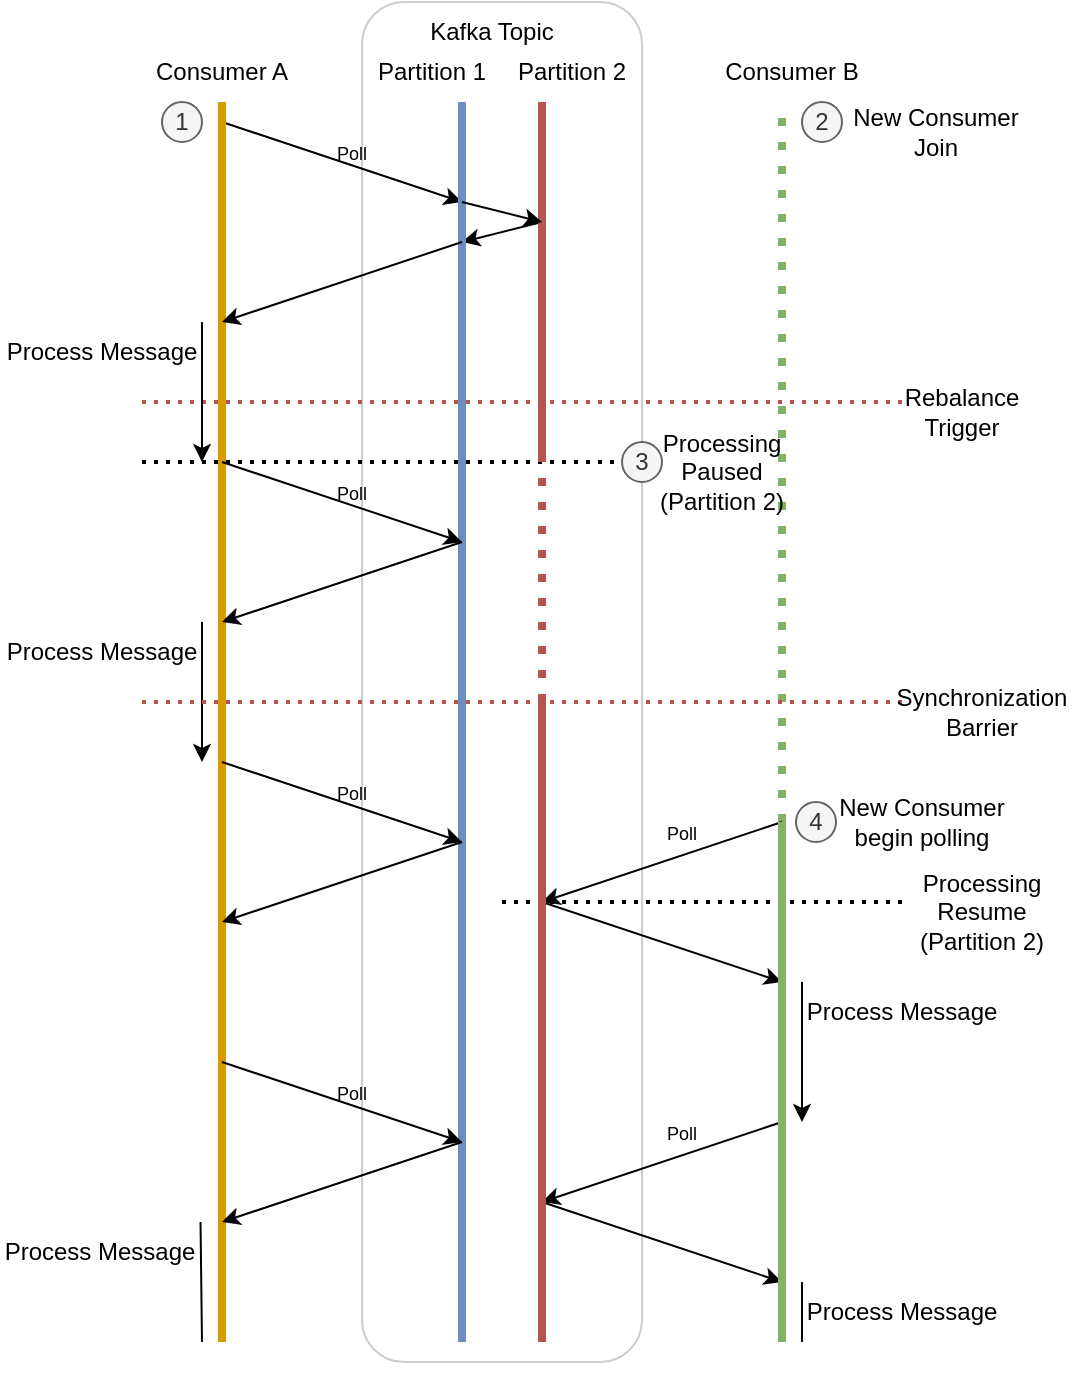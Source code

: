 <mxfile version="21.5.2" type="github">
  <diagram name="페이지-1" id="Xa38Sybxr32NkZHonVsy">
    <mxGraphModel dx="3362" dy="1332" grid="1" gridSize="10" guides="1" tooltips="1" connect="1" arrows="1" fold="1" page="1" pageScale="1" pageWidth="1169" pageHeight="827" math="0" shadow="0">
      <root>
        <mxCell id="0" />
        <mxCell id="1" parent="0" />
        <mxCell id="pZGgupdEHR9cw1bb7QeQ-54" value="" style="rounded=1;whiteSpace=wrap;html=1;fillColor=none;opacity=20;" vertex="1" parent="1">
          <mxGeometry x="-2090" y="30" width="140" height="680" as="geometry" />
        </mxCell>
        <mxCell id="PRsRDHQmLPShGL4FB_sg-12" value="" style="endArrow=classic;html=1;rounded=0;" parent="1" edge="1">
          <mxGeometry width="50" height="50" relative="1" as="geometry">
            <mxPoint x="-2000" y="140" as="sourcePoint" />
            <mxPoint x="-2040" y="150" as="targetPoint" />
          </mxGeometry>
        </mxCell>
        <mxCell id="PRsRDHQmLPShGL4FB_sg-14" value="" style="endArrow=classic;html=1;rounded=0;" parent="1" edge="1">
          <mxGeometry width="50" height="50" relative="1" as="geometry">
            <mxPoint x="-2160" y="90" as="sourcePoint" />
            <mxPoint x="-2040" y="130" as="targetPoint" />
          </mxGeometry>
        </mxCell>
        <mxCell id="PRsRDHQmLPShGL4FB_sg-30" value="1" style="ellipse;whiteSpace=wrap;html=1;aspect=fixed;fillColor=#f5f5f5;fontColor=#333333;strokeColor=#666666;" parent="1" vertex="1">
          <mxGeometry x="-2190" y="80" width="20" height="20" as="geometry" />
        </mxCell>
        <mxCell id="PRsRDHQmLPShGL4FB_sg-46" value="" style="endArrow=none;dashed=1;html=1;rounded=0;fillColor=#f8cecc;strokeColor=#b85450;strokeWidth=2;dashPattern=1 2;" parent="1" edge="1">
          <mxGeometry width="50" height="50" relative="1" as="geometry">
            <mxPoint x="-2200" y="230" as="sourcePoint" />
            <mxPoint x="-1820" y="230" as="targetPoint" />
          </mxGeometry>
        </mxCell>
        <mxCell id="PRsRDHQmLPShGL4FB_sg-63" value="" style="endArrow=none;dashed=1;html=1;rounded=0;strokeWidth=2;dashPattern=1 2;" parent="1" edge="1">
          <mxGeometry width="50" height="50" relative="1" as="geometry">
            <mxPoint x="-2200" y="260" as="sourcePoint" />
            <mxPoint x="-1960" y="260" as="targetPoint" />
          </mxGeometry>
        </mxCell>
        <mxCell id="PRsRDHQmLPShGL4FB_sg-77" value="Process Message" style="text;html=1;strokeColor=none;fillColor=none;align=center;verticalAlign=middle;whiteSpace=wrap;rounded=0;" parent="1" vertex="1">
          <mxGeometry x="-2270" y="190" width="100" height="30" as="geometry" />
        </mxCell>
        <mxCell id="pZGgupdEHR9cw1bb7QeQ-1" value="" style="endArrow=none;html=1;rounded=0;fillColor=#ffe6cc;strokeColor=#d79b00;strokeWidth=4;jumpStyle=none;" edge="1" parent="1">
          <mxGeometry width="50" height="50" relative="1" as="geometry">
            <mxPoint x="-2160" y="700" as="sourcePoint" />
            <mxPoint x="-2160" y="80" as="targetPoint" />
          </mxGeometry>
        </mxCell>
        <mxCell id="pZGgupdEHR9cw1bb7QeQ-2" value="Consumer A" style="text;html=1;strokeColor=none;fillColor=none;align=center;verticalAlign=middle;whiteSpace=wrap;rounded=0;" vertex="1" parent="1">
          <mxGeometry x="-2195" y="50" width="70" height="30" as="geometry" />
        </mxCell>
        <mxCell id="pZGgupdEHR9cw1bb7QeQ-3" value="" style="endArrow=none;html=1;rounded=0;fillColor=#dae8fc;strokeColor=#6c8ebf;strokeWidth=4;" edge="1" parent="1">
          <mxGeometry width="50" height="50" relative="1" as="geometry">
            <mxPoint x="-2040" y="700" as="sourcePoint" />
            <mxPoint x="-2040" y="80" as="targetPoint" />
          </mxGeometry>
        </mxCell>
        <mxCell id="pZGgupdEHR9cw1bb7QeQ-4" value="Kafka Topic" style="text;html=1;strokeColor=none;fillColor=none;align=center;verticalAlign=middle;whiteSpace=wrap;rounded=0;" vertex="1" parent="1">
          <mxGeometry x="-2060" y="30" width="70" height="30" as="geometry" />
        </mxCell>
        <mxCell id="pZGgupdEHR9cw1bb7QeQ-5" value="" style="endArrow=none;html=1;rounded=0;fillColor=#f8cecc;strokeColor=#b85450;strokeWidth=4;" edge="1" parent="1">
          <mxGeometry width="50" height="50" relative="1" as="geometry">
            <mxPoint x="-2000" y="260" as="sourcePoint" />
            <mxPoint x="-2000" y="80" as="targetPoint" />
          </mxGeometry>
        </mxCell>
        <mxCell id="pZGgupdEHR9cw1bb7QeQ-6" value="" style="endArrow=none;html=1;rounded=0;fillColor=#d5e8d4;strokeColor=#82b366;strokeWidth=4;dashed=1;dashPattern=1 2;" edge="1" parent="1">
          <mxGeometry width="50" height="50" relative="1" as="geometry">
            <mxPoint x="-1880" y="440" as="sourcePoint" />
            <mxPoint x="-1880" y="80" as="targetPoint" />
          </mxGeometry>
        </mxCell>
        <mxCell id="pZGgupdEHR9cw1bb7QeQ-7" value="Partition 1" style="text;html=1;strokeColor=none;fillColor=none;align=center;verticalAlign=middle;whiteSpace=wrap;rounded=0;" vertex="1" parent="1">
          <mxGeometry x="-2090" y="50" width="70" height="30" as="geometry" />
        </mxCell>
        <mxCell id="pZGgupdEHR9cw1bb7QeQ-8" value="Partition 2" style="text;html=1;strokeColor=none;fillColor=none;align=center;verticalAlign=middle;whiteSpace=wrap;rounded=0;" vertex="1" parent="1">
          <mxGeometry x="-2020" y="50" width="70" height="30" as="geometry" />
        </mxCell>
        <mxCell id="pZGgupdEHR9cw1bb7QeQ-9" value="Consumer B" style="text;html=1;strokeColor=none;fillColor=none;align=center;verticalAlign=middle;whiteSpace=wrap;rounded=0;" vertex="1" parent="1">
          <mxGeometry x="-1910" y="50" width="70" height="30" as="geometry" />
        </mxCell>
        <mxCell id="pZGgupdEHR9cw1bb7QeQ-12" value="" style="endArrow=classic;html=1;rounded=0;" edge="1" parent="1">
          <mxGeometry width="50" height="50" relative="1" as="geometry">
            <mxPoint x="-2040" y="130" as="sourcePoint" />
            <mxPoint x="-2000" y="140" as="targetPoint" />
          </mxGeometry>
        </mxCell>
        <mxCell id="pZGgupdEHR9cw1bb7QeQ-13" value="" style="endArrow=classic;html=1;rounded=0;" edge="1" parent="1">
          <mxGeometry width="50" height="50" relative="1" as="geometry">
            <mxPoint x="-2040" y="150" as="sourcePoint" />
            <mxPoint x="-2160" y="190" as="targetPoint" />
          </mxGeometry>
        </mxCell>
        <mxCell id="pZGgupdEHR9cw1bb7QeQ-14" value="&lt;font style=&quot;font-size: 9px;&quot;&gt;Poll&lt;/font&gt;" style="text;html=1;strokeColor=none;fillColor=none;align=center;verticalAlign=middle;whiteSpace=wrap;rounded=0;" vertex="1" parent="1">
          <mxGeometry x="-2125" y="90" width="60" height="30" as="geometry" />
        </mxCell>
        <mxCell id="pZGgupdEHR9cw1bb7QeQ-15" value="" style="endArrow=classic;html=1;rounded=0;" edge="1" parent="1">
          <mxGeometry width="50" height="50" relative="1" as="geometry">
            <mxPoint x="-2170" y="190" as="sourcePoint" />
            <mxPoint x="-2170" y="260" as="targetPoint" />
          </mxGeometry>
        </mxCell>
        <mxCell id="pZGgupdEHR9cw1bb7QeQ-16" value="Rebalance Trigger" style="text;html=1;strokeColor=none;fillColor=none;align=center;verticalAlign=middle;whiteSpace=wrap;rounded=0;" vertex="1" parent="1">
          <mxGeometry x="-1840" y="220" width="100" height="30" as="geometry" />
        </mxCell>
        <mxCell id="pZGgupdEHR9cw1bb7QeQ-17" value="Processing Paused&lt;br&gt;(Partition 2)" style="text;html=1;strokeColor=none;fillColor=none;align=center;verticalAlign=middle;whiteSpace=wrap;rounded=0;" vertex="1" parent="1">
          <mxGeometry x="-1960" y="250" width="100" height="30" as="geometry" />
        </mxCell>
        <mxCell id="pZGgupdEHR9cw1bb7QeQ-18" value="" style="endArrow=classic;html=1;rounded=0;" edge="1" parent="1">
          <mxGeometry width="50" height="50" relative="1" as="geometry">
            <mxPoint x="-2160" y="260" as="sourcePoint" />
            <mxPoint x="-2040" y="300" as="targetPoint" />
          </mxGeometry>
        </mxCell>
        <mxCell id="pZGgupdEHR9cw1bb7QeQ-19" value="" style="endArrow=classic;html=1;rounded=0;" edge="1" parent="1">
          <mxGeometry width="50" height="50" relative="1" as="geometry">
            <mxPoint x="-2040" y="300" as="sourcePoint" />
            <mxPoint x="-2160" y="340" as="targetPoint" />
          </mxGeometry>
        </mxCell>
        <mxCell id="pZGgupdEHR9cw1bb7QeQ-20" value="&lt;font style=&quot;font-size: 9px;&quot;&gt;Poll&lt;/font&gt;" style="text;html=1;strokeColor=none;fillColor=none;align=center;verticalAlign=middle;whiteSpace=wrap;rounded=0;" vertex="1" parent="1">
          <mxGeometry x="-2125" y="260" width="60" height="30" as="geometry" />
        </mxCell>
        <mxCell id="pZGgupdEHR9cw1bb7QeQ-21" value="2" style="ellipse;whiteSpace=wrap;html=1;aspect=fixed;fillColor=#f5f5f5;fontColor=#333333;strokeColor=#666666;" vertex="1" parent="1">
          <mxGeometry x="-1870" y="80" width="20" height="20" as="geometry" />
        </mxCell>
        <mxCell id="pZGgupdEHR9cw1bb7QeQ-22" value="New Consumer Join" style="text;html=1;strokeColor=none;fillColor=none;align=center;verticalAlign=middle;whiteSpace=wrap;rounded=0;" vertex="1" parent="1">
          <mxGeometry x="-1853" y="80" width="100" height="30" as="geometry" />
        </mxCell>
        <mxCell id="pZGgupdEHR9cw1bb7QeQ-23" value="3" style="ellipse;whiteSpace=wrap;html=1;aspect=fixed;fillColor=#f5f5f5;fontColor=#333333;strokeColor=#666666;" vertex="1" parent="1">
          <mxGeometry x="-1960" y="250" width="20" height="20" as="geometry" />
        </mxCell>
        <mxCell id="pZGgupdEHR9cw1bb7QeQ-26" value="Process Message" style="text;html=1;strokeColor=none;fillColor=none;align=center;verticalAlign=middle;whiteSpace=wrap;rounded=0;" vertex="1" parent="1">
          <mxGeometry x="-2270" y="340" width="100" height="30" as="geometry" />
        </mxCell>
        <mxCell id="pZGgupdEHR9cw1bb7QeQ-27" value="" style="endArrow=classic;html=1;rounded=0;" edge="1" parent="1">
          <mxGeometry width="50" height="50" relative="1" as="geometry">
            <mxPoint x="-2170" y="340" as="sourcePoint" />
            <mxPoint x="-2170" y="410" as="targetPoint" />
          </mxGeometry>
        </mxCell>
        <mxCell id="pZGgupdEHR9cw1bb7QeQ-28" value="" style="endArrow=none;dashed=1;html=1;rounded=0;fillColor=#f8cecc;strokeColor=#b85450;strokeWidth=2;dashPattern=1 2;" edge="1" parent="1">
          <mxGeometry width="50" height="50" relative="1" as="geometry">
            <mxPoint x="-2200" y="380" as="sourcePoint" />
            <mxPoint x="-1820" y="380" as="targetPoint" />
          </mxGeometry>
        </mxCell>
        <mxCell id="pZGgupdEHR9cw1bb7QeQ-29" value="Synchronization&lt;br&gt;Barrier" style="text;html=1;strokeColor=none;fillColor=none;align=center;verticalAlign=middle;whiteSpace=wrap;rounded=0;" vertex="1" parent="1">
          <mxGeometry x="-1830" y="370" width="100" height="30" as="geometry" />
        </mxCell>
        <mxCell id="pZGgupdEHR9cw1bb7QeQ-30" value="" style="endArrow=classic;html=1;rounded=0;" edge="1" parent="1">
          <mxGeometry width="50" height="50" relative="1" as="geometry">
            <mxPoint x="-2160" y="410" as="sourcePoint" />
            <mxPoint x="-2040" y="450" as="targetPoint" />
          </mxGeometry>
        </mxCell>
        <mxCell id="pZGgupdEHR9cw1bb7QeQ-31" value="&lt;font style=&quot;font-size: 9px;&quot;&gt;Poll&lt;/font&gt;" style="text;html=1;strokeColor=none;fillColor=none;align=center;verticalAlign=middle;whiteSpace=wrap;rounded=0;" vertex="1" parent="1">
          <mxGeometry x="-2125" y="410" width="60" height="30" as="geometry" />
        </mxCell>
        <mxCell id="pZGgupdEHR9cw1bb7QeQ-32" value="" style="endArrow=classic;html=1;rounded=0;" edge="1" parent="1">
          <mxGeometry width="50" height="50" relative="1" as="geometry">
            <mxPoint x="-2040" y="450" as="sourcePoint" />
            <mxPoint x="-2160" y="490" as="targetPoint" />
          </mxGeometry>
        </mxCell>
        <mxCell id="pZGgupdEHR9cw1bb7QeQ-33" value="" style="endArrow=none;dashed=1;html=1;rounded=0;strokeWidth=2;dashPattern=1 2;" edge="1" parent="1">
          <mxGeometry width="50" height="50" relative="1" as="geometry">
            <mxPoint x="-2020" y="480" as="sourcePoint" />
            <mxPoint x="-1820" y="480" as="targetPoint" />
          </mxGeometry>
        </mxCell>
        <mxCell id="pZGgupdEHR9cw1bb7QeQ-34" value="Processing Resume&lt;br&gt;(Partition 2)" style="text;html=1;strokeColor=none;fillColor=none;align=center;verticalAlign=middle;whiteSpace=wrap;rounded=0;" vertex="1" parent="1">
          <mxGeometry x="-1830" y="470" width="100" height="30" as="geometry" />
        </mxCell>
        <mxCell id="pZGgupdEHR9cw1bb7QeQ-35" value="" style="endArrow=classic;html=1;rounded=0;" edge="1" parent="1">
          <mxGeometry width="50" height="50" relative="1" as="geometry">
            <mxPoint x="-1880" y="440" as="sourcePoint" />
            <mxPoint x="-2000" y="480" as="targetPoint" />
          </mxGeometry>
        </mxCell>
        <mxCell id="pZGgupdEHR9cw1bb7QeQ-36" value="&lt;font style=&quot;font-size: 9px;&quot;&gt;Poll&lt;/font&gt;" style="text;html=1;strokeColor=none;fillColor=none;align=center;verticalAlign=middle;whiteSpace=wrap;rounded=0;" vertex="1" parent="1">
          <mxGeometry x="-1960" y="430" width="60" height="30" as="geometry" />
        </mxCell>
        <mxCell id="pZGgupdEHR9cw1bb7QeQ-38" value="" style="endArrow=classic;html=1;rounded=0;" edge="1" parent="1">
          <mxGeometry width="50" height="50" relative="1" as="geometry">
            <mxPoint x="-2000" y="480" as="sourcePoint" />
            <mxPoint x="-1880" y="520" as="targetPoint" />
          </mxGeometry>
        </mxCell>
        <mxCell id="pZGgupdEHR9cw1bb7QeQ-39" value="4" style="ellipse;whiteSpace=wrap;html=1;aspect=fixed;fillColor=#f5f5f5;fontColor=#333333;strokeColor=#666666;" vertex="1" parent="1">
          <mxGeometry x="-1873" y="430" width="20" height="20" as="geometry" />
        </mxCell>
        <mxCell id="pZGgupdEHR9cw1bb7QeQ-40" value="New Consumer begin polling" style="text;html=1;strokeColor=none;fillColor=none;align=center;verticalAlign=middle;whiteSpace=wrap;rounded=0;" vertex="1" parent="1">
          <mxGeometry x="-1860" y="425" width="100" height="30" as="geometry" />
        </mxCell>
        <mxCell id="pZGgupdEHR9cw1bb7QeQ-41" value="Process Message" style="text;html=1;strokeColor=none;fillColor=none;align=center;verticalAlign=middle;whiteSpace=wrap;rounded=0;" vertex="1" parent="1">
          <mxGeometry x="-2270.74" y="640" width="100" height="30" as="geometry" />
        </mxCell>
        <mxCell id="pZGgupdEHR9cw1bb7QeQ-42" value="" style="endArrow=none;html=1;rounded=0;endFill=0;" edge="1" parent="1">
          <mxGeometry width="50" height="50" relative="1" as="geometry">
            <mxPoint x="-2170.74" y="640" as="sourcePoint" />
            <mxPoint x="-2170" y="700" as="targetPoint" />
          </mxGeometry>
        </mxCell>
        <mxCell id="pZGgupdEHR9cw1bb7QeQ-43" value="" style="endArrow=classic;html=1;rounded=0;" edge="1" parent="1">
          <mxGeometry width="50" height="50" relative="1" as="geometry">
            <mxPoint x="-1870" y="520" as="sourcePoint" />
            <mxPoint x="-1870" y="590" as="targetPoint" />
          </mxGeometry>
        </mxCell>
        <mxCell id="pZGgupdEHR9cw1bb7QeQ-44" value="Process Message" style="text;html=1;strokeColor=none;fillColor=none;align=center;verticalAlign=middle;whiteSpace=wrap;rounded=0;" vertex="1" parent="1">
          <mxGeometry x="-1870" y="520" width="100" height="30" as="geometry" />
        </mxCell>
        <mxCell id="pZGgupdEHR9cw1bb7QeQ-45" value="" style="endArrow=classic;html=1;rounded=0;" edge="1" parent="1">
          <mxGeometry width="50" height="50" relative="1" as="geometry">
            <mxPoint x="-2160" y="560" as="sourcePoint" />
            <mxPoint x="-2040" y="600" as="targetPoint" />
          </mxGeometry>
        </mxCell>
        <mxCell id="pZGgupdEHR9cw1bb7QeQ-46" value="" style="endArrow=classic;html=1;rounded=0;" edge="1" parent="1">
          <mxGeometry width="50" height="50" relative="1" as="geometry">
            <mxPoint x="-2040" y="600" as="sourcePoint" />
            <mxPoint x="-2160" y="640" as="targetPoint" />
          </mxGeometry>
        </mxCell>
        <mxCell id="pZGgupdEHR9cw1bb7QeQ-47" value="&lt;font style=&quot;font-size: 9px;&quot;&gt;Poll&lt;/font&gt;" style="text;html=1;strokeColor=none;fillColor=none;align=center;verticalAlign=middle;whiteSpace=wrap;rounded=0;" vertex="1" parent="1">
          <mxGeometry x="-2125" y="560" width="60" height="30" as="geometry" />
        </mxCell>
        <mxCell id="pZGgupdEHR9cw1bb7QeQ-48" value="" style="endArrow=classic;html=1;rounded=0;" edge="1" parent="1">
          <mxGeometry width="50" height="50" relative="1" as="geometry">
            <mxPoint x="-1880" y="590" as="sourcePoint" />
            <mxPoint x="-2000" y="630" as="targetPoint" />
          </mxGeometry>
        </mxCell>
        <mxCell id="pZGgupdEHR9cw1bb7QeQ-49" value="&lt;font style=&quot;font-size: 9px;&quot;&gt;Poll&lt;/font&gt;" style="text;html=1;strokeColor=none;fillColor=none;align=center;verticalAlign=middle;whiteSpace=wrap;rounded=0;" vertex="1" parent="1">
          <mxGeometry x="-1960" y="580" width="60" height="30" as="geometry" />
        </mxCell>
        <mxCell id="pZGgupdEHR9cw1bb7QeQ-50" value="" style="endArrow=classic;html=1;rounded=0;" edge="1" parent="1">
          <mxGeometry width="50" height="50" relative="1" as="geometry">
            <mxPoint x="-2000" y="630" as="sourcePoint" />
            <mxPoint x="-1880" y="670" as="targetPoint" />
          </mxGeometry>
        </mxCell>
        <mxCell id="pZGgupdEHR9cw1bb7QeQ-51" value="" style="endArrow=none;html=1;rounded=0;fillColor=#d5e8d4;strokeColor=#82b366;strokeWidth=4;" edge="1" parent="1">
          <mxGeometry width="50" height="50" relative="1" as="geometry">
            <mxPoint x="-1880" y="700" as="sourcePoint" />
            <mxPoint x="-1880" y="440" as="targetPoint" />
          </mxGeometry>
        </mxCell>
        <mxCell id="pZGgupdEHR9cw1bb7QeQ-52" value="" style="endArrow=none;html=1;rounded=0;fillColor=#f8cecc;strokeColor=#b85450;strokeWidth=4;dashed=1;dashPattern=1 2;" edge="1" parent="1">
          <mxGeometry width="50" height="50" relative="1" as="geometry">
            <mxPoint x="-2000" y="380" as="sourcePoint" />
            <mxPoint x="-2000" y="260" as="targetPoint" />
          </mxGeometry>
        </mxCell>
        <mxCell id="pZGgupdEHR9cw1bb7QeQ-53" value="" style="endArrow=none;html=1;rounded=0;fillColor=#f8cecc;strokeColor=#b85450;strokeWidth=4;" edge="1" parent="1">
          <mxGeometry width="50" height="50" relative="1" as="geometry">
            <mxPoint x="-2000" y="700" as="sourcePoint" />
            <mxPoint x="-2000" y="380" as="targetPoint" />
          </mxGeometry>
        </mxCell>
        <mxCell id="pZGgupdEHR9cw1bb7QeQ-55" style="edgeStyle=orthogonalEdgeStyle;rounded=0;orthogonalLoop=1;jettySize=auto;html=1;exitX=0.5;exitY=1;exitDx=0;exitDy=0;" edge="1" parent="1" source="pZGgupdEHR9cw1bb7QeQ-54" target="pZGgupdEHR9cw1bb7QeQ-54">
          <mxGeometry relative="1" as="geometry" />
        </mxCell>
        <mxCell id="pZGgupdEHR9cw1bb7QeQ-56" value="" style="endArrow=none;html=1;rounded=0;endFill=0;" edge="1" parent="1">
          <mxGeometry width="50" height="50" relative="1" as="geometry">
            <mxPoint x="-1870" y="670" as="sourcePoint" />
            <mxPoint x="-1870" y="700" as="targetPoint" />
          </mxGeometry>
        </mxCell>
        <mxCell id="pZGgupdEHR9cw1bb7QeQ-57" value="Process Message" style="text;html=1;strokeColor=none;fillColor=none;align=center;verticalAlign=middle;whiteSpace=wrap;rounded=0;" vertex="1" parent="1">
          <mxGeometry x="-1870" y="670" width="100" height="30" as="geometry" />
        </mxCell>
      </root>
    </mxGraphModel>
  </diagram>
</mxfile>
